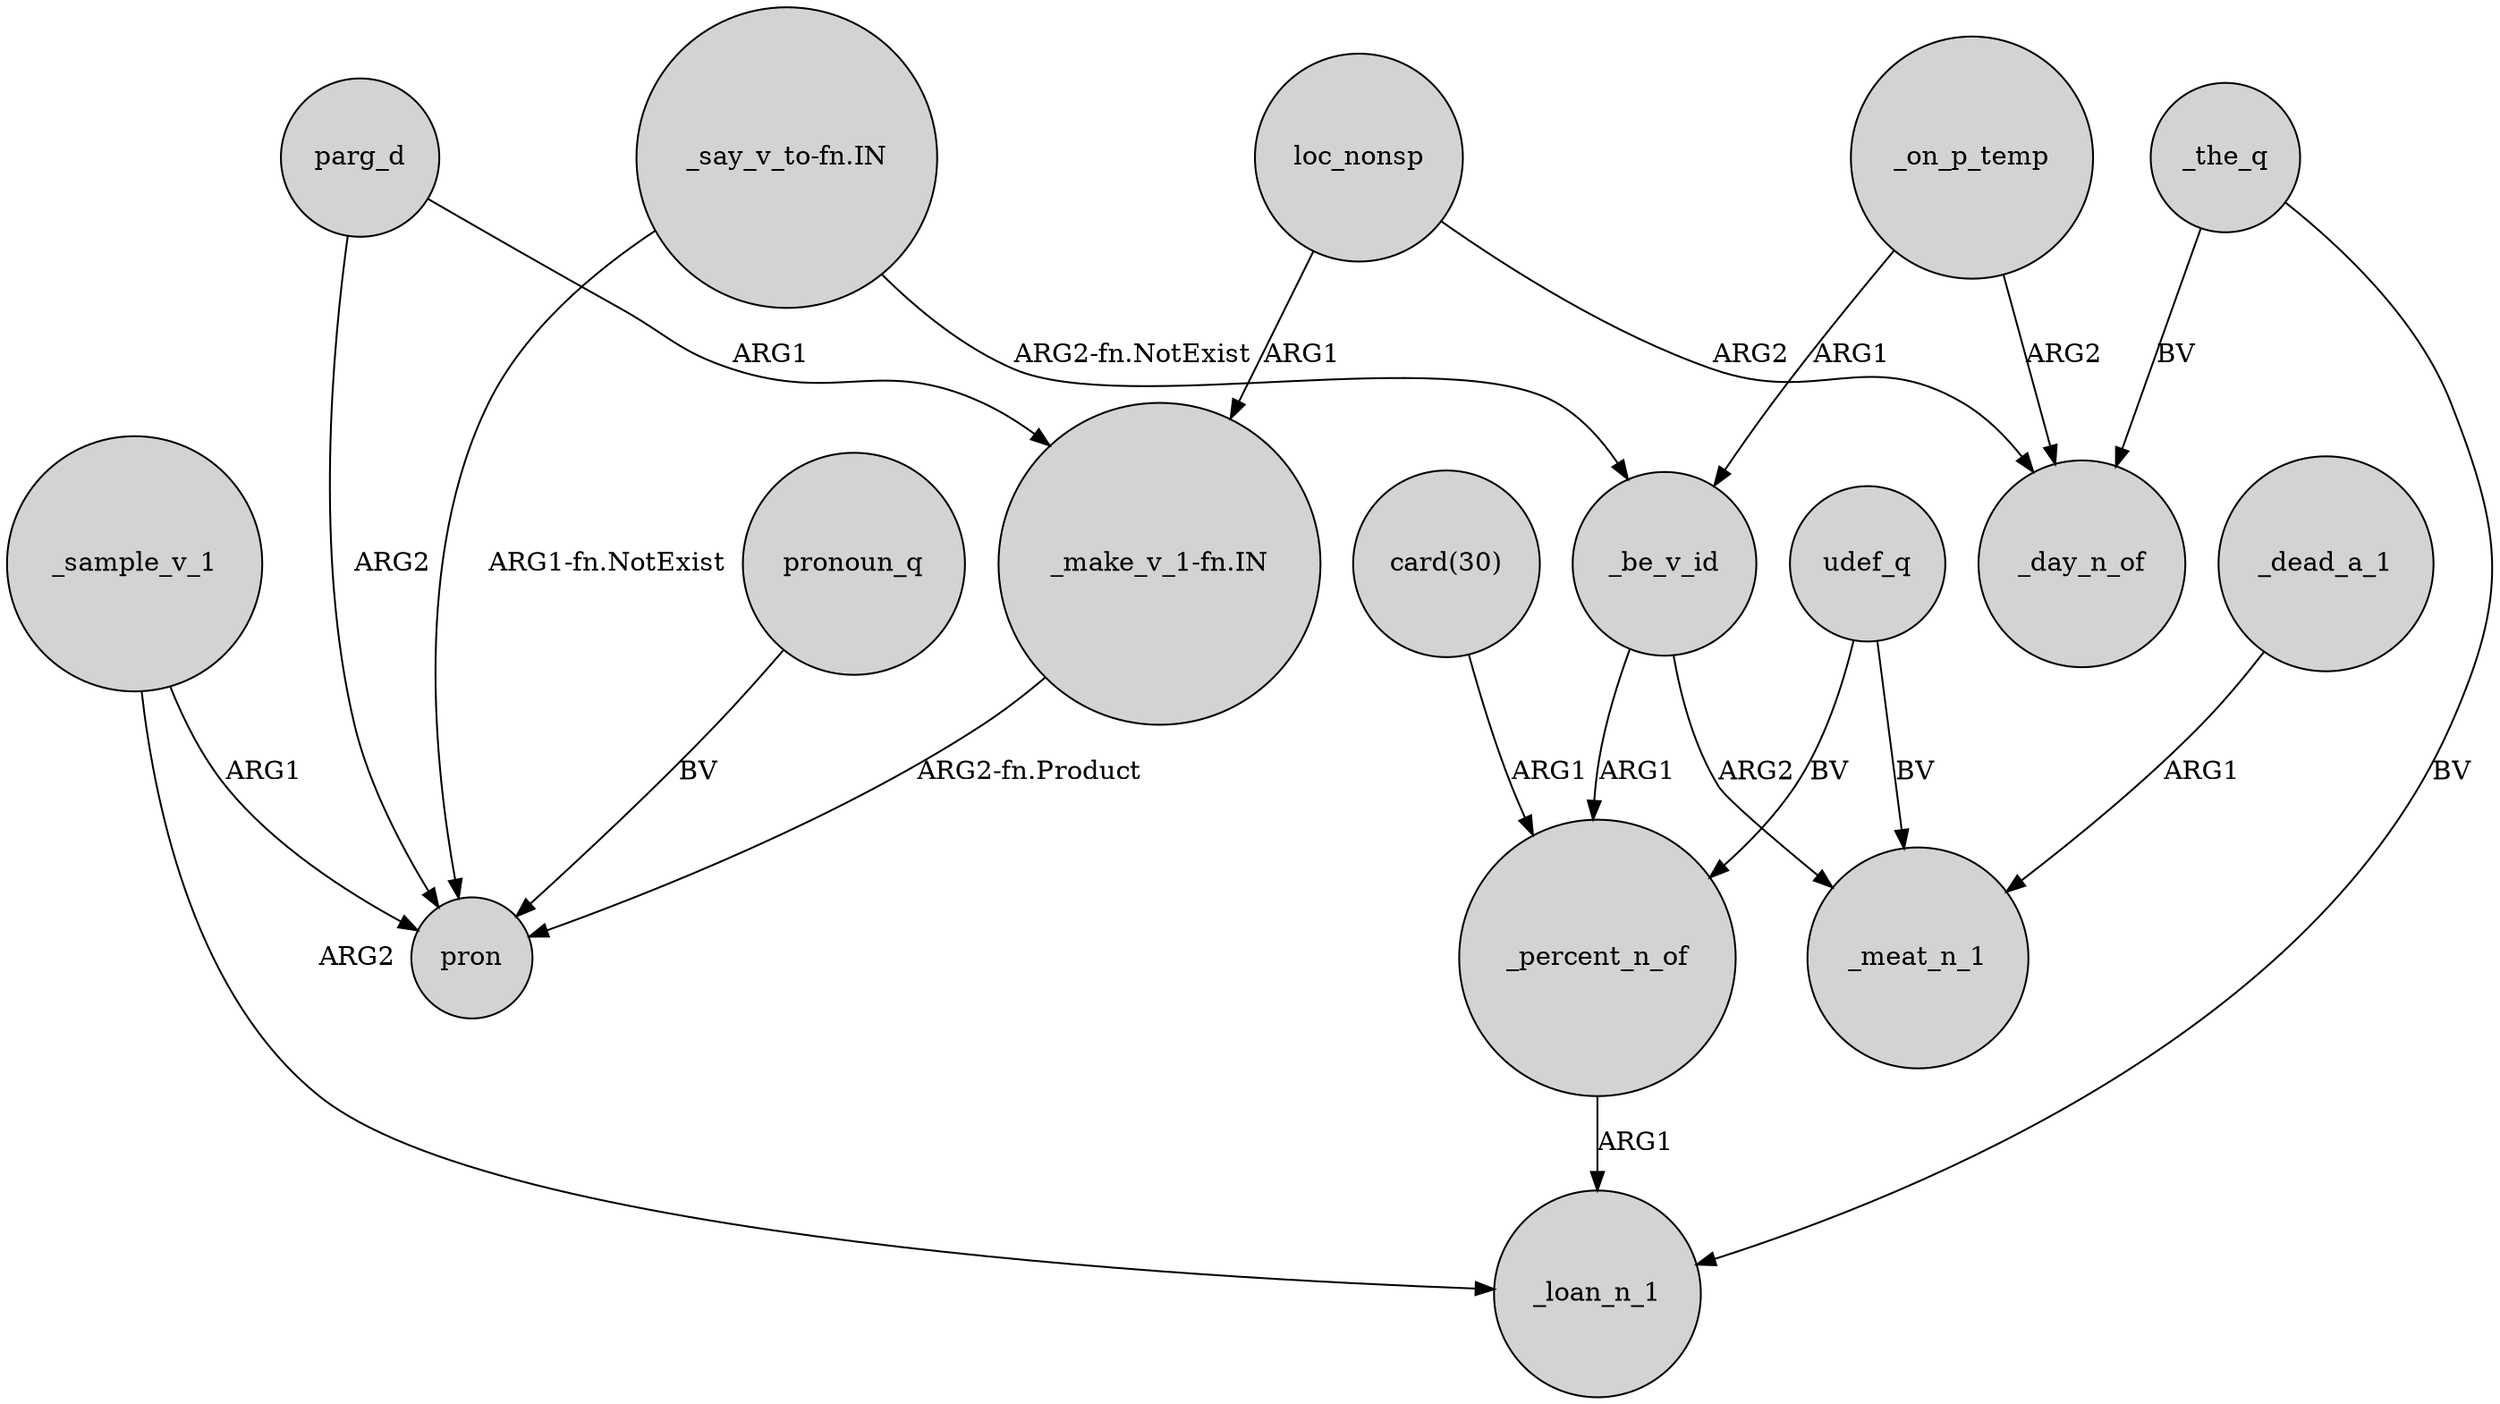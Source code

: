 digraph {
	node [shape=circle style=filled]
	"_say_v_to-fn.IN" -> pron [label="ARG1-fn.NotExist"]
	_percent_n_of -> _loan_n_1 [label=ARG1]
	_dead_a_1 -> _meat_n_1 [label=ARG1]
	"_say_v_to-fn.IN" -> _be_v_id [label="ARG2-fn.NotExist"]
	_be_v_id -> _percent_n_of [label=ARG1]
	"card(30)" -> _percent_n_of [label=ARG1]
	_on_p_temp -> _be_v_id [label=ARG1]
	_be_v_id -> _meat_n_1 [label=ARG2]
	_sample_v_1 -> _loan_n_1 [label=ARG2]
	parg_d -> pron [label=ARG2]
	_the_q -> _day_n_of [label=BV]
	pronoun_q -> pron [label=BV]
	_the_q -> _loan_n_1 [label=BV]
	loc_nonsp -> _day_n_of [label=ARG2]
	parg_d -> "_make_v_1-fn.IN" [label=ARG1]
	_sample_v_1 -> pron [label=ARG1]
	"_make_v_1-fn.IN" -> pron [label="ARG2-fn.Product"]
	udef_q -> _percent_n_of [label=BV]
	udef_q -> _meat_n_1 [label=BV]
	_on_p_temp -> _day_n_of [label=ARG2]
	loc_nonsp -> "_make_v_1-fn.IN" [label=ARG1]
}
